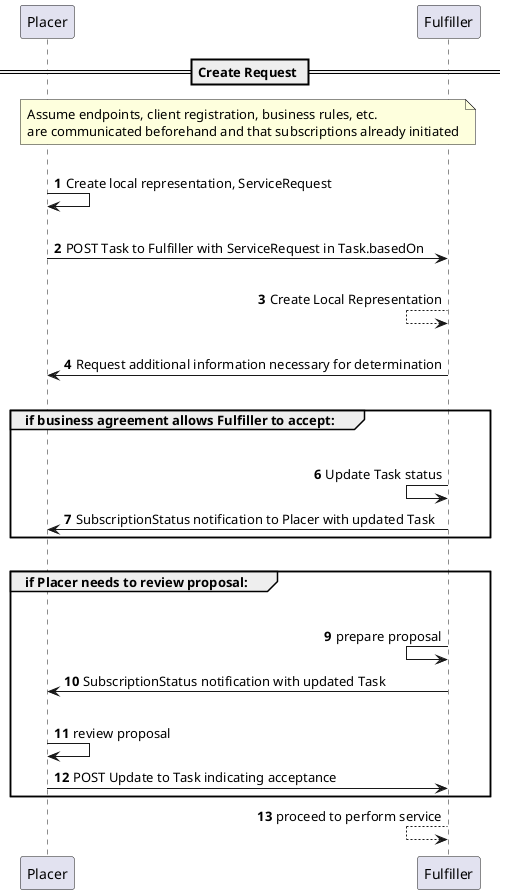@startuml
'skinparam svgDimensionStyle false
autonumber

== Create Request ==

note over Placer,Fulfiller
Assume endpoints, client registration, business rules, etc. 
are communicated beforehand and that subscriptions already initiated
end note

||20||

Placer -> Placer : Create local representation, ServiceRequest
||20||

Placer -> Fulfiller : POST Task to Fulfiller with ServiceRequest in Task.basedOn
||20||

Fulfiller <-- Fulfiller: Create Local Representation
||20||

Fulfiller -> Placer: Request additional information necessary for determination
||20||

group if business agreement allows Fulfiller to accept:
    Fulfiller -[hidden]> Placer:
    Fulfiller <- Fulfiller: Update Task status
    Fulfiller -> Placer: SubscriptionStatus notification to Placer with updated Task
end
||20||
group if Placer needs to review proposal:
    Fulfiller -[hidden]> Placer:
    Fulfiller <- Fulfiller: prepare proposal
    Fulfiller -> Placer: SubscriptionStatus notification with updated Task
    ||20||
    Placer -> Placer: review proposal
    Placer -> Fulfiller: POST Update to Task indicating acceptance

end

Fulfiller <-- Fulfiller: proceed to perform service
@enduml
